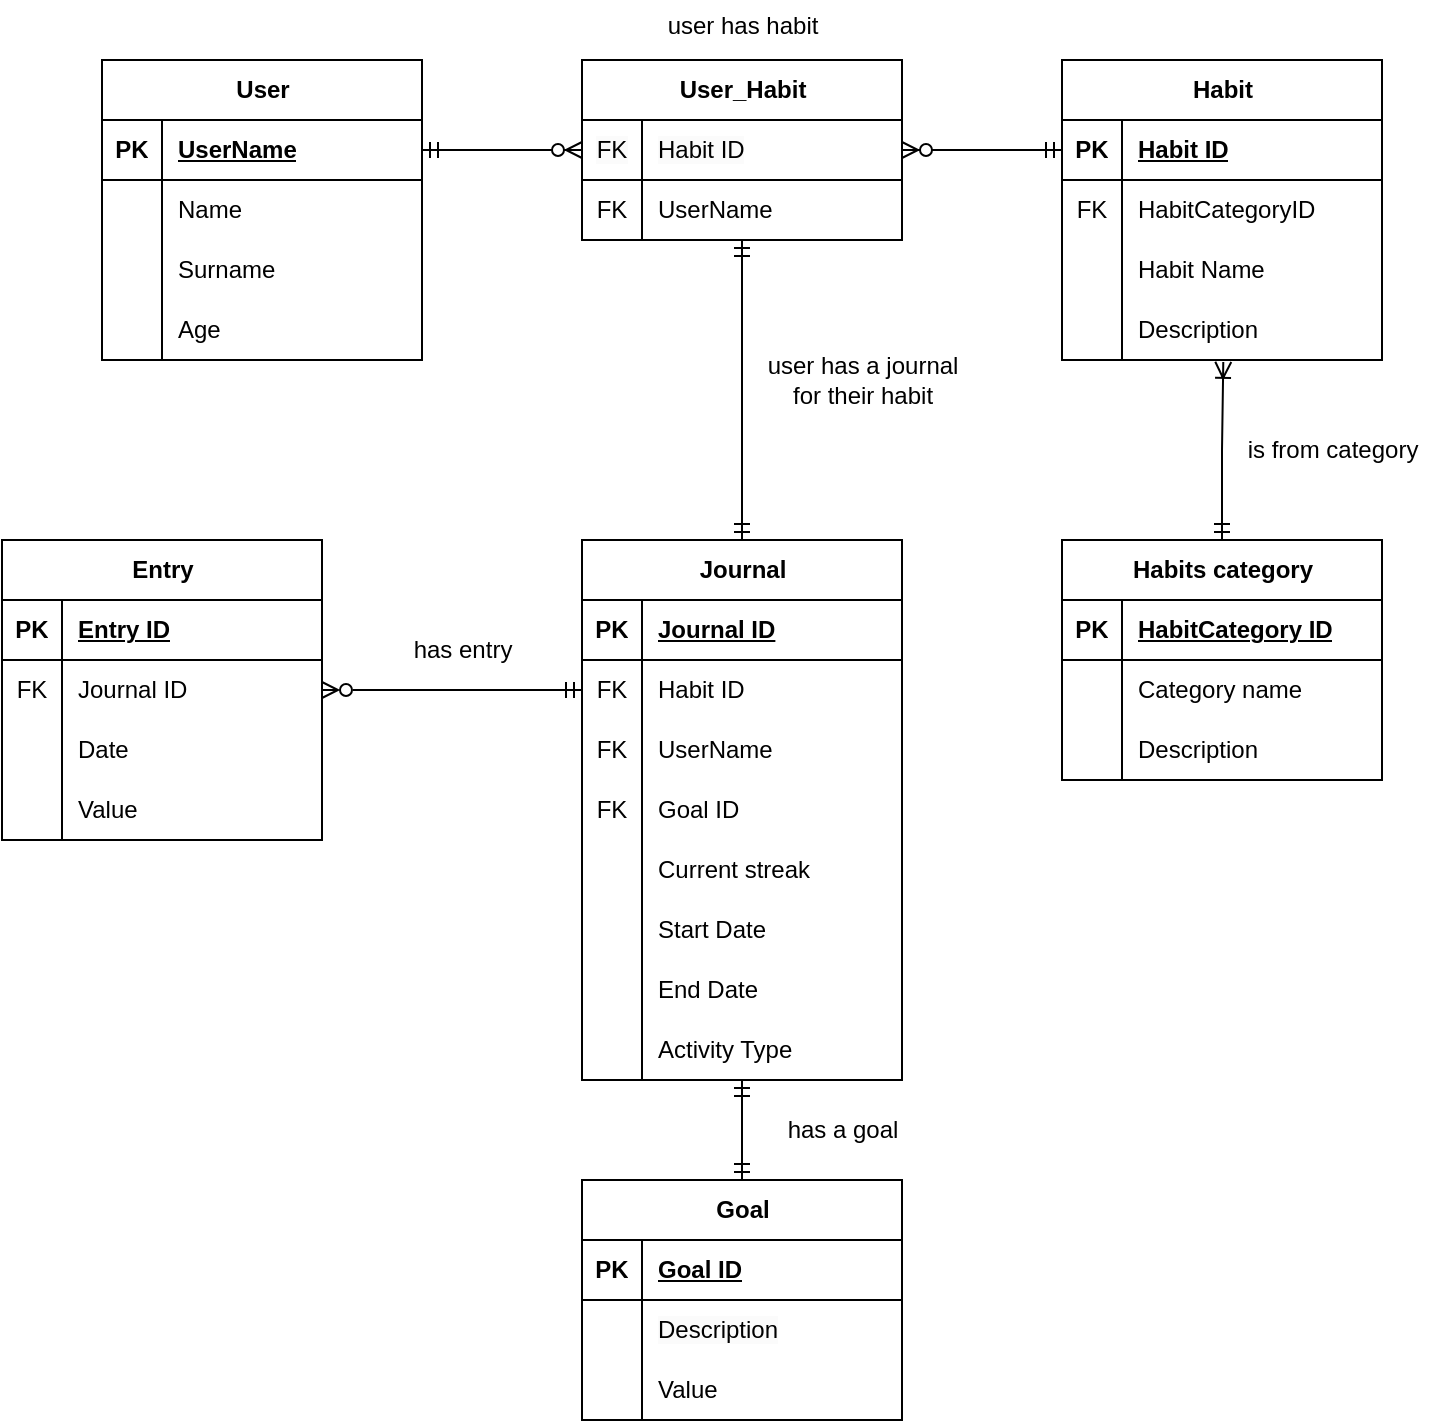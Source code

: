 <mxfile version="24.7.8">
  <diagram id="R2lEEEUBdFMjLlhIrx00" name="Page-1">
    <mxGraphModel dx="1434" dy="838" grid="1" gridSize="10" guides="1" tooltips="1" connect="1" arrows="1" fold="1" page="1" pageScale="1" pageWidth="850" pageHeight="1100" math="0" shadow="0" extFonts="Permanent Marker^https://fonts.googleapis.com/css?family=Permanent+Marker">
      <root>
        <mxCell id="0" />
        <mxCell id="1" parent="0" />
        <mxCell id="jjVzu7ljQIw7MIS0LmuI-54" value="User" style="shape=table;startSize=30;container=1;collapsible=1;childLayout=tableLayout;fixedRows=1;rowLines=0;fontStyle=1;align=center;resizeLast=1;html=1;labelBackgroundColor=none;" parent="1" vertex="1">
          <mxGeometry x="160" y="40" width="160" height="150" as="geometry" />
        </mxCell>
        <mxCell id="jjVzu7ljQIw7MIS0LmuI-55" value="" style="shape=tableRow;horizontal=0;startSize=0;swimlaneHead=0;swimlaneBody=0;fillColor=none;collapsible=0;dropTarget=0;points=[[0,0.5],[1,0.5]];portConstraint=eastwest;top=0;left=0;right=0;bottom=1;labelBackgroundColor=none;" parent="jjVzu7ljQIw7MIS0LmuI-54" vertex="1">
          <mxGeometry y="30" width="160" height="30" as="geometry" />
        </mxCell>
        <mxCell id="jjVzu7ljQIw7MIS0LmuI-56" value="PK" style="shape=partialRectangle;connectable=0;fillColor=none;top=0;left=0;bottom=0;right=0;fontStyle=1;overflow=hidden;whiteSpace=wrap;html=1;labelBackgroundColor=none;" parent="jjVzu7ljQIw7MIS0LmuI-55" vertex="1">
          <mxGeometry width="30" height="30" as="geometry">
            <mxRectangle width="30" height="30" as="alternateBounds" />
          </mxGeometry>
        </mxCell>
        <mxCell id="jjVzu7ljQIw7MIS0LmuI-57" value="UserName" style="shape=partialRectangle;connectable=0;fillColor=none;top=0;left=0;bottom=0;right=0;align=left;spacingLeft=6;fontStyle=5;overflow=hidden;whiteSpace=wrap;html=1;labelBackgroundColor=none;" parent="jjVzu7ljQIw7MIS0LmuI-55" vertex="1">
          <mxGeometry x="30" width="130" height="30" as="geometry">
            <mxRectangle width="130" height="30" as="alternateBounds" />
          </mxGeometry>
        </mxCell>
        <mxCell id="jjVzu7ljQIw7MIS0LmuI-58" value="" style="shape=tableRow;horizontal=0;startSize=0;swimlaneHead=0;swimlaneBody=0;fillColor=none;collapsible=0;dropTarget=0;points=[[0,0.5],[1,0.5]];portConstraint=eastwest;top=0;left=0;right=0;bottom=0;labelBackgroundColor=none;" parent="jjVzu7ljQIw7MIS0LmuI-54" vertex="1">
          <mxGeometry y="60" width="160" height="30" as="geometry" />
        </mxCell>
        <mxCell id="jjVzu7ljQIw7MIS0LmuI-59" value="" style="shape=partialRectangle;connectable=0;fillColor=none;top=0;left=0;bottom=0;right=0;editable=1;overflow=hidden;whiteSpace=wrap;html=1;labelBackgroundColor=none;" parent="jjVzu7ljQIw7MIS0LmuI-58" vertex="1">
          <mxGeometry width="30" height="30" as="geometry">
            <mxRectangle width="30" height="30" as="alternateBounds" />
          </mxGeometry>
        </mxCell>
        <mxCell id="jjVzu7ljQIw7MIS0LmuI-60" value="Name" style="shape=partialRectangle;connectable=0;fillColor=none;top=0;left=0;bottom=0;right=0;align=left;spacingLeft=6;overflow=hidden;whiteSpace=wrap;html=1;labelBackgroundColor=none;" parent="jjVzu7ljQIw7MIS0LmuI-58" vertex="1">
          <mxGeometry x="30" width="130" height="30" as="geometry">
            <mxRectangle width="130" height="30" as="alternateBounds" />
          </mxGeometry>
        </mxCell>
        <mxCell id="jjVzu7ljQIw7MIS0LmuI-61" value="" style="shape=tableRow;horizontal=0;startSize=0;swimlaneHead=0;swimlaneBody=0;fillColor=none;collapsible=0;dropTarget=0;points=[[0,0.5],[1,0.5]];portConstraint=eastwest;top=0;left=0;right=0;bottom=0;labelBackgroundColor=none;" parent="jjVzu7ljQIw7MIS0LmuI-54" vertex="1">
          <mxGeometry y="90" width="160" height="30" as="geometry" />
        </mxCell>
        <mxCell id="jjVzu7ljQIw7MIS0LmuI-62" value="" style="shape=partialRectangle;connectable=0;fillColor=none;top=0;left=0;bottom=0;right=0;editable=1;overflow=hidden;whiteSpace=wrap;html=1;labelBackgroundColor=none;" parent="jjVzu7ljQIw7MIS0LmuI-61" vertex="1">
          <mxGeometry width="30" height="30" as="geometry">
            <mxRectangle width="30" height="30" as="alternateBounds" />
          </mxGeometry>
        </mxCell>
        <mxCell id="jjVzu7ljQIw7MIS0LmuI-63" value="Surname" style="shape=partialRectangle;connectable=0;fillColor=none;top=0;left=0;bottom=0;right=0;align=left;spacingLeft=6;overflow=hidden;whiteSpace=wrap;html=1;labelBackgroundColor=none;" parent="jjVzu7ljQIw7MIS0LmuI-61" vertex="1">
          <mxGeometry x="30" width="130" height="30" as="geometry">
            <mxRectangle width="130" height="30" as="alternateBounds" />
          </mxGeometry>
        </mxCell>
        <mxCell id="jjVzu7ljQIw7MIS0LmuI-64" value="" style="shape=tableRow;horizontal=0;startSize=0;swimlaneHead=0;swimlaneBody=0;fillColor=none;collapsible=0;dropTarget=0;points=[[0,0.5],[1,0.5]];portConstraint=eastwest;top=0;left=0;right=0;bottom=0;labelBackgroundColor=none;" parent="jjVzu7ljQIw7MIS0LmuI-54" vertex="1">
          <mxGeometry y="120" width="160" height="30" as="geometry" />
        </mxCell>
        <mxCell id="jjVzu7ljQIw7MIS0LmuI-65" value="" style="shape=partialRectangle;connectable=0;fillColor=none;top=0;left=0;bottom=0;right=0;editable=1;overflow=hidden;whiteSpace=wrap;html=1;labelBackgroundColor=none;" parent="jjVzu7ljQIw7MIS0LmuI-64" vertex="1">
          <mxGeometry width="30" height="30" as="geometry">
            <mxRectangle width="30" height="30" as="alternateBounds" />
          </mxGeometry>
        </mxCell>
        <mxCell id="jjVzu7ljQIw7MIS0LmuI-66" value="Age" style="shape=partialRectangle;connectable=0;fillColor=none;top=0;left=0;bottom=0;right=0;align=left;spacingLeft=6;overflow=hidden;whiteSpace=wrap;html=1;labelBackgroundColor=none;" parent="jjVzu7ljQIw7MIS0LmuI-64" vertex="1">
          <mxGeometry x="30" width="130" height="30" as="geometry">
            <mxRectangle width="130" height="30" as="alternateBounds" />
          </mxGeometry>
        </mxCell>
        <mxCell id="jjVzu7ljQIw7MIS0LmuI-103" value="Habit" style="shape=table;startSize=30;container=1;collapsible=1;childLayout=tableLayout;fixedRows=1;rowLines=0;fontStyle=1;align=center;resizeLast=1;html=1;labelBackgroundColor=none;" parent="1" vertex="1">
          <mxGeometry x="640" y="40" width="160" height="150" as="geometry" />
        </mxCell>
        <mxCell id="jjVzu7ljQIw7MIS0LmuI-104" value="" style="shape=tableRow;horizontal=0;startSize=0;swimlaneHead=0;swimlaneBody=0;fillColor=none;collapsible=0;dropTarget=0;points=[[0,0.5],[1,0.5]];portConstraint=eastwest;top=0;left=0;right=0;bottom=1;labelBackgroundColor=none;" parent="jjVzu7ljQIw7MIS0LmuI-103" vertex="1">
          <mxGeometry y="30" width="160" height="30" as="geometry" />
        </mxCell>
        <mxCell id="jjVzu7ljQIw7MIS0LmuI-105" value="PK" style="shape=partialRectangle;connectable=0;fillColor=none;top=0;left=0;bottom=0;right=0;fontStyle=1;overflow=hidden;whiteSpace=wrap;html=1;labelBackgroundColor=none;" parent="jjVzu7ljQIw7MIS0LmuI-104" vertex="1">
          <mxGeometry width="30" height="30" as="geometry">
            <mxRectangle width="30" height="30" as="alternateBounds" />
          </mxGeometry>
        </mxCell>
        <mxCell id="jjVzu7ljQIw7MIS0LmuI-106" value="Habit ID" style="shape=partialRectangle;connectable=0;fillColor=none;top=0;left=0;bottom=0;right=0;align=left;spacingLeft=6;fontStyle=5;overflow=hidden;whiteSpace=wrap;html=1;labelBackgroundColor=none;" parent="jjVzu7ljQIw7MIS0LmuI-104" vertex="1">
          <mxGeometry x="30" width="130" height="30" as="geometry">
            <mxRectangle width="130" height="30" as="alternateBounds" />
          </mxGeometry>
        </mxCell>
        <mxCell id="jjVzu7ljQIw7MIS0LmuI-107" value="" style="shape=tableRow;horizontal=0;startSize=0;swimlaneHead=0;swimlaneBody=0;fillColor=none;collapsible=0;dropTarget=0;points=[[0,0.5],[1,0.5]];portConstraint=eastwest;top=0;left=0;right=0;bottom=0;labelBackgroundColor=none;" parent="jjVzu7ljQIw7MIS0LmuI-103" vertex="1">
          <mxGeometry y="60" width="160" height="30" as="geometry" />
        </mxCell>
        <mxCell id="jjVzu7ljQIw7MIS0LmuI-108" value="&lt;span&gt;FK&lt;/span&gt;" style="shape=partialRectangle;connectable=0;fillColor=none;top=0;left=0;bottom=0;right=0;editable=1;overflow=hidden;whiteSpace=wrap;html=1;fontStyle=0;labelBackgroundColor=none;" parent="jjVzu7ljQIw7MIS0LmuI-107" vertex="1">
          <mxGeometry width="30" height="30" as="geometry">
            <mxRectangle width="30" height="30" as="alternateBounds" />
          </mxGeometry>
        </mxCell>
        <mxCell id="jjVzu7ljQIw7MIS0LmuI-109" value="HabitCategoryID" style="shape=partialRectangle;connectable=0;fillColor=none;top=0;left=0;bottom=0;right=0;align=left;spacingLeft=6;overflow=hidden;whiteSpace=wrap;html=1;labelBackgroundColor=none;" parent="jjVzu7ljQIw7MIS0LmuI-107" vertex="1">
          <mxGeometry x="30" width="130" height="30" as="geometry">
            <mxRectangle width="130" height="30" as="alternateBounds" />
          </mxGeometry>
        </mxCell>
        <mxCell id="jjVzu7ljQIw7MIS0LmuI-138" style="shape=tableRow;horizontal=0;startSize=0;swimlaneHead=0;swimlaneBody=0;fillColor=none;collapsible=0;dropTarget=0;points=[[0,0.5],[1,0.5]];portConstraint=eastwest;top=0;left=0;right=0;bottom=0;labelBackgroundColor=none;" parent="jjVzu7ljQIw7MIS0LmuI-103" vertex="1">
          <mxGeometry y="90" width="160" height="30" as="geometry" />
        </mxCell>
        <mxCell id="jjVzu7ljQIw7MIS0LmuI-139" style="shape=partialRectangle;connectable=0;fillColor=none;top=0;left=0;bottom=0;right=0;editable=1;overflow=hidden;whiteSpace=wrap;html=1;labelBackgroundColor=none;" parent="jjVzu7ljQIw7MIS0LmuI-138" vertex="1">
          <mxGeometry width="30" height="30" as="geometry">
            <mxRectangle width="30" height="30" as="alternateBounds" />
          </mxGeometry>
        </mxCell>
        <mxCell id="jjVzu7ljQIw7MIS0LmuI-140" value="Habit Name" style="shape=partialRectangle;connectable=0;fillColor=none;top=0;left=0;bottom=0;right=0;align=left;spacingLeft=6;overflow=hidden;whiteSpace=wrap;html=1;labelBackgroundColor=none;" parent="jjVzu7ljQIw7MIS0LmuI-138" vertex="1">
          <mxGeometry x="30" width="130" height="30" as="geometry">
            <mxRectangle width="130" height="30" as="alternateBounds" />
          </mxGeometry>
        </mxCell>
        <mxCell id="EVGr9FsqQ3v3uwnxEpSG-12" style="shape=tableRow;horizontal=0;startSize=0;swimlaneHead=0;swimlaneBody=0;fillColor=none;collapsible=0;dropTarget=0;points=[[0,0.5],[1,0.5]];portConstraint=eastwest;top=0;left=0;right=0;bottom=0;labelBackgroundColor=none;" parent="jjVzu7ljQIw7MIS0LmuI-103" vertex="1">
          <mxGeometry y="120" width="160" height="30" as="geometry" />
        </mxCell>
        <mxCell id="EVGr9FsqQ3v3uwnxEpSG-13" style="shape=partialRectangle;connectable=0;fillColor=none;top=0;left=0;bottom=0;right=0;editable=1;overflow=hidden;whiteSpace=wrap;html=1;labelBackgroundColor=none;" parent="EVGr9FsqQ3v3uwnxEpSG-12" vertex="1">
          <mxGeometry width="30" height="30" as="geometry">
            <mxRectangle width="30" height="30" as="alternateBounds" />
          </mxGeometry>
        </mxCell>
        <mxCell id="EVGr9FsqQ3v3uwnxEpSG-14" value="Description" style="shape=partialRectangle;connectable=0;fillColor=none;top=0;left=0;bottom=0;right=0;align=left;spacingLeft=6;overflow=hidden;whiteSpace=wrap;html=1;labelBackgroundColor=none;" parent="EVGr9FsqQ3v3uwnxEpSG-12" vertex="1">
          <mxGeometry x="30" width="130" height="30" as="geometry">
            <mxRectangle width="130" height="30" as="alternateBounds" />
          </mxGeometry>
        </mxCell>
        <mxCell id="jjVzu7ljQIw7MIS0LmuI-116" value="Habits category" style="shape=table;startSize=30;container=1;collapsible=1;childLayout=tableLayout;fixedRows=1;rowLines=0;fontStyle=1;align=center;resizeLast=1;html=1;labelBackgroundColor=none;" parent="1" vertex="1">
          <mxGeometry x="640" y="280" width="160" height="120" as="geometry" />
        </mxCell>
        <mxCell id="jjVzu7ljQIw7MIS0LmuI-117" value="" style="shape=tableRow;horizontal=0;startSize=0;swimlaneHead=0;swimlaneBody=0;fillColor=none;collapsible=0;dropTarget=0;points=[[0,0.5],[1,0.5]];portConstraint=eastwest;top=0;left=0;right=0;bottom=1;labelBackgroundColor=none;" parent="jjVzu7ljQIw7MIS0LmuI-116" vertex="1">
          <mxGeometry y="30" width="160" height="30" as="geometry" />
        </mxCell>
        <mxCell id="jjVzu7ljQIw7MIS0LmuI-118" value="PK" style="shape=partialRectangle;connectable=0;fillColor=none;top=0;left=0;bottom=0;right=0;fontStyle=1;overflow=hidden;whiteSpace=wrap;html=1;labelBackgroundColor=none;" parent="jjVzu7ljQIw7MIS0LmuI-117" vertex="1">
          <mxGeometry width="30" height="30" as="geometry">
            <mxRectangle width="30" height="30" as="alternateBounds" />
          </mxGeometry>
        </mxCell>
        <mxCell id="jjVzu7ljQIw7MIS0LmuI-119" value="HabitCategory ID" style="shape=partialRectangle;connectable=0;fillColor=none;top=0;left=0;bottom=0;right=0;align=left;spacingLeft=6;fontStyle=5;overflow=hidden;whiteSpace=wrap;html=1;labelBackgroundColor=none;" parent="jjVzu7ljQIw7MIS0LmuI-117" vertex="1">
          <mxGeometry x="30" width="130" height="30" as="geometry">
            <mxRectangle width="130" height="30" as="alternateBounds" />
          </mxGeometry>
        </mxCell>
        <mxCell id="jjVzu7ljQIw7MIS0LmuI-120" value="" style="shape=tableRow;horizontal=0;startSize=0;swimlaneHead=0;swimlaneBody=0;fillColor=none;collapsible=0;dropTarget=0;points=[[0,0.5],[1,0.5]];portConstraint=eastwest;top=0;left=0;right=0;bottom=0;labelBackgroundColor=none;" parent="jjVzu7ljQIw7MIS0LmuI-116" vertex="1">
          <mxGeometry y="60" width="160" height="30" as="geometry" />
        </mxCell>
        <mxCell id="jjVzu7ljQIw7MIS0LmuI-121" value="" style="shape=partialRectangle;connectable=0;fillColor=none;top=0;left=0;bottom=0;right=0;editable=1;overflow=hidden;whiteSpace=wrap;html=1;labelBackgroundColor=none;" parent="jjVzu7ljQIw7MIS0LmuI-120" vertex="1">
          <mxGeometry width="30" height="30" as="geometry">
            <mxRectangle width="30" height="30" as="alternateBounds" />
          </mxGeometry>
        </mxCell>
        <mxCell id="jjVzu7ljQIw7MIS0LmuI-122" value="Category name" style="shape=partialRectangle;connectable=0;fillColor=none;top=0;left=0;bottom=0;right=0;align=left;spacingLeft=6;overflow=hidden;whiteSpace=wrap;html=1;labelBackgroundColor=none;" parent="jjVzu7ljQIw7MIS0LmuI-120" vertex="1">
          <mxGeometry x="30" width="130" height="30" as="geometry">
            <mxRectangle width="130" height="30" as="alternateBounds" />
          </mxGeometry>
        </mxCell>
        <mxCell id="EVGr9FsqQ3v3uwnxEpSG-9" style="shape=tableRow;horizontal=0;startSize=0;swimlaneHead=0;swimlaneBody=0;fillColor=none;collapsible=0;dropTarget=0;points=[[0,0.5],[1,0.5]];portConstraint=eastwest;top=0;left=0;right=0;bottom=0;labelBackgroundColor=none;" parent="jjVzu7ljQIw7MIS0LmuI-116" vertex="1">
          <mxGeometry y="90" width="160" height="30" as="geometry" />
        </mxCell>
        <mxCell id="EVGr9FsqQ3v3uwnxEpSG-10" style="shape=partialRectangle;connectable=0;fillColor=none;top=0;left=0;bottom=0;right=0;editable=1;overflow=hidden;whiteSpace=wrap;html=1;labelBackgroundColor=none;" parent="EVGr9FsqQ3v3uwnxEpSG-9" vertex="1">
          <mxGeometry width="30" height="30" as="geometry">
            <mxRectangle width="30" height="30" as="alternateBounds" />
          </mxGeometry>
        </mxCell>
        <mxCell id="EVGr9FsqQ3v3uwnxEpSG-11" value="Description" style="shape=partialRectangle;connectable=0;fillColor=none;top=0;left=0;bottom=0;right=0;align=left;spacingLeft=6;overflow=hidden;whiteSpace=wrap;html=1;labelBackgroundColor=none;" parent="EVGr9FsqQ3v3uwnxEpSG-9" vertex="1">
          <mxGeometry x="30" width="130" height="30" as="geometry">
            <mxRectangle width="130" height="30" as="alternateBounds" />
          </mxGeometry>
        </mxCell>
        <mxCell id="jjVzu7ljQIw7MIS0LmuI-171" value="" style="edgeStyle=entityRelationEdgeStyle;fontSize=12;html=1;endArrow=ERzeroToMany;startArrow=ERmandOne;rounded=0;exitX=1;exitY=0.5;exitDx=0;exitDy=0;entryX=0;entryY=0.5;entryDx=0;entryDy=0;labelBackgroundColor=none;fontColor=default;" parent="1" source="jjVzu7ljQIw7MIS0LmuI-55" edge="1">
          <mxGeometry width="100" height="100" relative="1" as="geometry">
            <mxPoint x="320" y="180" as="sourcePoint" />
            <mxPoint x="400" y="85" as="targetPoint" />
            <Array as="points">
              <mxPoint x="350" y="80" />
              <mxPoint x="400" y="80" />
            </Array>
          </mxGeometry>
        </mxCell>
        <mxCell id="jjVzu7ljQIw7MIS0LmuI-172" value="" style="edgeStyle=entityRelationEdgeStyle;fontSize=12;html=1;endArrow=ERzeroToMany;startArrow=ERmandOne;rounded=0;entryX=1;entryY=0.5;entryDx=0;entryDy=0;exitX=0;exitY=0.5;exitDx=0;exitDy=0;labelBackgroundColor=none;fontColor=default;" parent="1" source="jjVzu7ljQIw7MIS0LmuI-104" target="jjVzu7ljQIw7MIS0LmuI-187" edge="1">
          <mxGeometry width="100" height="100" relative="1" as="geometry">
            <mxPoint x="610" y="140" as="sourcePoint" />
            <mxPoint x="600" y="240" as="targetPoint" />
            <Array as="points">
              <mxPoint x="380" y="85" />
              <mxPoint x="360" y="195" />
              <mxPoint x="570" y="100" />
              <mxPoint x="580" y="90" />
              <mxPoint x="490" y="180" />
              <mxPoint x="530" y="-15" />
              <mxPoint x="600" y="200" />
              <mxPoint x="440" y="75" />
              <mxPoint x="450" y="160" />
              <mxPoint x="410" y="195" />
            </Array>
          </mxGeometry>
        </mxCell>
        <mxCell id="jjVzu7ljQIw7MIS0LmuI-186" value="User_Habit" style="shape=table;startSize=30;container=1;collapsible=1;childLayout=tableLayout;fixedRows=1;rowLines=0;fontStyle=1;align=center;resizeLast=1;html=1;labelBackgroundColor=none;" parent="1" vertex="1">
          <mxGeometry x="400" y="40" width="160" height="90" as="geometry" />
        </mxCell>
        <mxCell id="jjVzu7ljQIw7MIS0LmuI-187" value="" style="shape=tableRow;horizontal=0;startSize=0;swimlaneHead=0;swimlaneBody=0;fillColor=none;collapsible=0;dropTarget=0;points=[[0,0.5],[1,0.5]];portConstraint=eastwest;top=0;left=0;right=0;bottom=1;labelBackgroundColor=none;" parent="jjVzu7ljQIw7MIS0LmuI-186" vertex="1">
          <mxGeometry y="30" width="160" height="30" as="geometry" />
        </mxCell>
        <mxCell id="jjVzu7ljQIw7MIS0LmuI-188" value="&lt;span style=&quot;color: rgb(0, 0, 0); font-family: Helvetica; font-size: 12px; font-style: normal; font-variant-ligatures: normal; font-variant-caps: normal; font-weight: 400; letter-spacing: normal; orphans: 2; text-align: center; text-indent: 0px; text-transform: none; widows: 2; word-spacing: 0px; -webkit-text-stroke-width: 0px; white-space: normal; background-color: rgb(251, 251, 251); text-decoration-thickness: initial; text-decoration-style: initial; text-decoration-color: initial; display: inline !important; float: none;&quot;&gt;FK&lt;/span&gt;" style="shape=partialRectangle;connectable=0;fillColor=none;top=0;left=0;bottom=0;right=0;fontStyle=1;overflow=hidden;whiteSpace=wrap;html=1;labelBackgroundColor=none;" parent="jjVzu7ljQIw7MIS0LmuI-187" vertex="1">
          <mxGeometry width="30" height="30" as="geometry">
            <mxRectangle width="30" height="30" as="alternateBounds" />
          </mxGeometry>
        </mxCell>
        <mxCell id="jjVzu7ljQIw7MIS0LmuI-189" value="&lt;span style=&quot;color: rgb(0, 0, 0); font-family: Helvetica; font-size: 12px; font-variant-ligatures: normal; font-variant-caps: normal; letter-spacing: normal; orphans: 2; text-align: left; text-indent: 0px; text-transform: none; widows: 2; word-spacing: 0px; -webkit-text-stroke-width: 0px; white-space: normal; background-color: rgb(251, 251, 251); float: none; display: inline !important;&quot;&gt;Habit ID&lt;/span&gt;" style="shape=partialRectangle;connectable=0;fillColor=none;top=0;left=0;bottom=0;right=0;align=left;spacingLeft=6;fontStyle=0;overflow=hidden;whiteSpace=wrap;html=1;labelBackgroundColor=none;" parent="jjVzu7ljQIw7MIS0LmuI-187" vertex="1">
          <mxGeometry x="30" width="130" height="30" as="geometry">
            <mxRectangle width="130" height="30" as="alternateBounds" />
          </mxGeometry>
        </mxCell>
        <mxCell id="jjVzu7ljQIw7MIS0LmuI-190" value="" style="shape=tableRow;horizontal=0;startSize=0;swimlaneHead=0;swimlaneBody=0;fillColor=none;collapsible=0;dropTarget=0;points=[[0,0.5],[1,0.5]];portConstraint=eastwest;top=0;left=0;right=0;bottom=0;labelBackgroundColor=none;" parent="jjVzu7ljQIw7MIS0LmuI-186" vertex="1">
          <mxGeometry y="60" width="160" height="30" as="geometry" />
        </mxCell>
        <mxCell id="jjVzu7ljQIw7MIS0LmuI-191" value="FK" style="shape=partialRectangle;connectable=0;fillColor=none;top=0;left=0;bottom=0;right=0;editable=1;overflow=hidden;whiteSpace=wrap;html=1;labelBackgroundColor=none;" parent="jjVzu7ljQIw7MIS0LmuI-190" vertex="1">
          <mxGeometry width="30" height="30" as="geometry">
            <mxRectangle width="30" height="30" as="alternateBounds" />
          </mxGeometry>
        </mxCell>
        <mxCell id="jjVzu7ljQIw7MIS0LmuI-192" value="UserName" style="shape=partialRectangle;connectable=0;fillColor=none;top=0;left=0;bottom=0;right=0;align=left;spacingLeft=6;overflow=hidden;whiteSpace=wrap;html=1;labelBackgroundColor=none;" parent="jjVzu7ljQIw7MIS0LmuI-190" vertex="1">
          <mxGeometry x="30" width="130" height="30" as="geometry">
            <mxRectangle width="130" height="30" as="alternateBounds" />
          </mxGeometry>
        </mxCell>
        <mxCell id="EVGr9FsqQ3v3uwnxEpSG-4" style="edgeStyle=orthogonalEdgeStyle;rounded=0;orthogonalLoop=1;jettySize=auto;html=1;startArrow=ERmandOne;startFill=0;endArrow=ERoneToMany;endFill=0;entryX=0.504;entryY=1.032;entryDx=0;entryDy=0;entryPerimeter=0;labelBackgroundColor=none;fontColor=default;" parent="1" source="jjVzu7ljQIw7MIS0LmuI-116" target="EVGr9FsqQ3v3uwnxEpSG-12" edge="1">
          <mxGeometry relative="1" as="geometry">
            <mxPoint x="720" y="220" as="targetPoint" />
          </mxGeometry>
        </mxCell>
        <mxCell id="EVGr9FsqQ3v3uwnxEpSG-15" value="Journal" style="shape=table;startSize=30;container=1;collapsible=1;childLayout=tableLayout;fixedRows=1;rowLines=0;fontStyle=1;align=center;resizeLast=1;html=1;labelBackgroundColor=none;" parent="1" vertex="1">
          <mxGeometry x="400" y="280" width="160" height="270" as="geometry" />
        </mxCell>
        <mxCell id="EVGr9FsqQ3v3uwnxEpSG-16" value="" style="shape=tableRow;horizontal=0;startSize=0;swimlaneHead=0;swimlaneBody=0;fillColor=none;collapsible=0;dropTarget=0;points=[[0,0.5],[1,0.5]];portConstraint=eastwest;top=0;left=0;right=0;bottom=1;labelBackgroundColor=none;" parent="EVGr9FsqQ3v3uwnxEpSG-15" vertex="1">
          <mxGeometry y="30" width="160" height="30" as="geometry" />
        </mxCell>
        <mxCell id="EVGr9FsqQ3v3uwnxEpSG-17" value="PK" style="shape=partialRectangle;connectable=0;fillColor=none;top=0;left=0;bottom=0;right=0;fontStyle=1;overflow=hidden;whiteSpace=wrap;html=1;labelBackgroundColor=none;" parent="EVGr9FsqQ3v3uwnxEpSG-16" vertex="1">
          <mxGeometry width="30" height="30" as="geometry">
            <mxRectangle width="30" height="30" as="alternateBounds" />
          </mxGeometry>
        </mxCell>
        <mxCell id="EVGr9FsqQ3v3uwnxEpSG-18" value="&lt;span style=&quot;text-align: center; text-wrap: nowrap;&quot;&gt;Journal ID&lt;/span&gt;" style="shape=partialRectangle;connectable=0;fillColor=none;top=0;left=0;bottom=0;right=0;align=left;spacingLeft=6;fontStyle=5;overflow=hidden;whiteSpace=wrap;html=1;labelBackgroundColor=none;" parent="EVGr9FsqQ3v3uwnxEpSG-16" vertex="1">
          <mxGeometry x="30" width="130" height="30" as="geometry">
            <mxRectangle width="130" height="30" as="alternateBounds" />
          </mxGeometry>
        </mxCell>
        <mxCell id="EVGr9FsqQ3v3uwnxEpSG-19" value="" style="shape=tableRow;horizontal=0;startSize=0;swimlaneHead=0;swimlaneBody=0;fillColor=none;collapsible=0;dropTarget=0;points=[[0,0.5],[1,0.5]];portConstraint=eastwest;top=0;left=0;right=0;bottom=0;labelBackgroundColor=none;" parent="EVGr9FsqQ3v3uwnxEpSG-15" vertex="1">
          <mxGeometry y="60" width="160" height="30" as="geometry" />
        </mxCell>
        <mxCell id="EVGr9FsqQ3v3uwnxEpSG-20" value="FK" style="shape=partialRectangle;connectable=0;fillColor=none;top=0;left=0;bottom=0;right=0;editable=1;overflow=hidden;whiteSpace=wrap;html=1;labelBackgroundColor=none;" parent="EVGr9FsqQ3v3uwnxEpSG-19" vertex="1">
          <mxGeometry width="30" height="30" as="geometry">
            <mxRectangle width="30" height="30" as="alternateBounds" />
          </mxGeometry>
        </mxCell>
        <mxCell id="EVGr9FsqQ3v3uwnxEpSG-21" value="Habit ID" style="shape=partialRectangle;connectable=0;fillColor=none;top=0;left=0;bottom=0;right=0;align=left;spacingLeft=6;overflow=hidden;whiteSpace=wrap;html=1;labelBackgroundColor=none;" parent="EVGr9FsqQ3v3uwnxEpSG-19" vertex="1">
          <mxGeometry x="30" width="130" height="30" as="geometry">
            <mxRectangle width="130" height="30" as="alternateBounds" />
          </mxGeometry>
        </mxCell>
        <mxCell id="EVGr9FsqQ3v3uwnxEpSG-22" value="" style="shape=tableRow;horizontal=0;startSize=0;swimlaneHead=0;swimlaneBody=0;fillColor=none;collapsible=0;dropTarget=0;points=[[0,0.5],[1,0.5]];portConstraint=eastwest;top=0;left=0;right=0;bottom=0;labelBackgroundColor=none;" parent="EVGr9FsqQ3v3uwnxEpSG-15" vertex="1">
          <mxGeometry y="90" width="160" height="30" as="geometry" />
        </mxCell>
        <mxCell id="EVGr9FsqQ3v3uwnxEpSG-23" value="FK" style="shape=partialRectangle;connectable=0;fillColor=none;top=0;left=0;bottom=0;right=0;editable=1;overflow=hidden;whiteSpace=wrap;html=1;labelBackgroundColor=none;" parent="EVGr9FsqQ3v3uwnxEpSG-22" vertex="1">
          <mxGeometry width="30" height="30" as="geometry">
            <mxRectangle width="30" height="30" as="alternateBounds" />
          </mxGeometry>
        </mxCell>
        <mxCell id="EVGr9FsqQ3v3uwnxEpSG-24" value="UserName" style="shape=partialRectangle;connectable=0;fillColor=none;top=0;left=0;bottom=0;right=0;align=left;spacingLeft=6;overflow=hidden;whiteSpace=wrap;html=1;labelBackgroundColor=none;" parent="EVGr9FsqQ3v3uwnxEpSG-22" vertex="1">
          <mxGeometry x="30" width="130" height="30" as="geometry">
            <mxRectangle width="130" height="30" as="alternateBounds" />
          </mxGeometry>
        </mxCell>
        <mxCell id="EVGr9FsqQ3v3uwnxEpSG-25" value="" style="shape=tableRow;horizontal=0;startSize=0;swimlaneHead=0;swimlaneBody=0;fillColor=none;collapsible=0;dropTarget=0;points=[[0,0.5],[1,0.5]];portConstraint=eastwest;top=0;left=0;right=0;bottom=0;labelBackgroundColor=none;" parent="EVGr9FsqQ3v3uwnxEpSG-15" vertex="1">
          <mxGeometry y="120" width="160" height="30" as="geometry" />
        </mxCell>
        <mxCell id="EVGr9FsqQ3v3uwnxEpSG-26" value="FK" style="shape=partialRectangle;connectable=0;fillColor=none;top=0;left=0;bottom=0;right=0;editable=1;overflow=hidden;whiteSpace=wrap;html=1;labelBackgroundColor=none;" parent="EVGr9FsqQ3v3uwnxEpSG-25" vertex="1">
          <mxGeometry width="30" height="30" as="geometry">
            <mxRectangle width="30" height="30" as="alternateBounds" />
          </mxGeometry>
        </mxCell>
        <mxCell id="EVGr9FsqQ3v3uwnxEpSG-27" value="Goal ID" style="shape=partialRectangle;connectable=0;fillColor=none;top=0;left=0;bottom=0;right=0;align=left;spacingLeft=6;overflow=hidden;whiteSpace=wrap;html=1;labelBackgroundColor=none;" parent="EVGr9FsqQ3v3uwnxEpSG-25" vertex="1">
          <mxGeometry x="30" width="130" height="30" as="geometry">
            <mxRectangle width="130" height="30" as="alternateBounds" />
          </mxGeometry>
        </mxCell>
        <mxCell id="EVGr9FsqQ3v3uwnxEpSG-29" style="shape=tableRow;horizontal=0;startSize=0;swimlaneHead=0;swimlaneBody=0;fillColor=none;collapsible=0;dropTarget=0;points=[[0,0.5],[1,0.5]];portConstraint=eastwest;top=0;left=0;right=0;bottom=0;labelBackgroundColor=none;" parent="EVGr9FsqQ3v3uwnxEpSG-15" vertex="1">
          <mxGeometry y="150" width="160" height="30" as="geometry" />
        </mxCell>
        <mxCell id="EVGr9FsqQ3v3uwnxEpSG-30" style="shape=partialRectangle;connectable=0;fillColor=none;top=0;left=0;bottom=0;right=0;editable=1;overflow=hidden;whiteSpace=wrap;html=1;labelBackgroundColor=none;" parent="EVGr9FsqQ3v3uwnxEpSG-29" vertex="1">
          <mxGeometry width="30" height="30" as="geometry">
            <mxRectangle width="30" height="30" as="alternateBounds" />
          </mxGeometry>
        </mxCell>
        <mxCell id="EVGr9FsqQ3v3uwnxEpSG-31" value="Current streak" style="shape=partialRectangle;connectable=0;fillColor=none;top=0;left=0;bottom=0;right=0;align=left;spacingLeft=6;overflow=hidden;whiteSpace=wrap;html=1;labelBackgroundColor=none;" parent="EVGr9FsqQ3v3uwnxEpSG-29" vertex="1">
          <mxGeometry x="30" width="130" height="30" as="geometry">
            <mxRectangle width="130" height="30" as="alternateBounds" />
          </mxGeometry>
        </mxCell>
        <mxCell id="EVGr9FsqQ3v3uwnxEpSG-32" style="shape=tableRow;horizontal=0;startSize=0;swimlaneHead=0;swimlaneBody=0;fillColor=none;collapsible=0;dropTarget=0;points=[[0,0.5],[1,0.5]];portConstraint=eastwest;top=0;left=0;right=0;bottom=0;labelBackgroundColor=none;" parent="EVGr9FsqQ3v3uwnxEpSG-15" vertex="1">
          <mxGeometry y="180" width="160" height="30" as="geometry" />
        </mxCell>
        <mxCell id="EVGr9FsqQ3v3uwnxEpSG-33" style="shape=partialRectangle;connectable=0;fillColor=none;top=0;left=0;bottom=0;right=0;editable=1;overflow=hidden;whiteSpace=wrap;html=1;labelBackgroundColor=none;" parent="EVGr9FsqQ3v3uwnxEpSG-32" vertex="1">
          <mxGeometry width="30" height="30" as="geometry">
            <mxRectangle width="30" height="30" as="alternateBounds" />
          </mxGeometry>
        </mxCell>
        <mxCell id="EVGr9FsqQ3v3uwnxEpSG-34" value="Start Date" style="shape=partialRectangle;connectable=0;fillColor=none;top=0;left=0;bottom=0;right=0;align=left;spacingLeft=6;overflow=hidden;whiteSpace=wrap;html=1;labelBackgroundColor=none;" parent="EVGr9FsqQ3v3uwnxEpSG-32" vertex="1">
          <mxGeometry x="30" width="130" height="30" as="geometry">
            <mxRectangle width="130" height="30" as="alternateBounds" />
          </mxGeometry>
        </mxCell>
        <mxCell id="EVGr9FsqQ3v3uwnxEpSG-35" style="shape=tableRow;horizontal=0;startSize=0;swimlaneHead=0;swimlaneBody=0;fillColor=none;collapsible=0;dropTarget=0;points=[[0,0.5],[1,0.5]];portConstraint=eastwest;top=0;left=0;right=0;bottom=0;labelBackgroundColor=none;" parent="EVGr9FsqQ3v3uwnxEpSG-15" vertex="1">
          <mxGeometry y="210" width="160" height="30" as="geometry" />
        </mxCell>
        <mxCell id="EVGr9FsqQ3v3uwnxEpSG-36" style="shape=partialRectangle;connectable=0;fillColor=none;top=0;left=0;bottom=0;right=0;editable=1;overflow=hidden;whiteSpace=wrap;html=1;labelBackgroundColor=none;" parent="EVGr9FsqQ3v3uwnxEpSG-35" vertex="1">
          <mxGeometry width="30" height="30" as="geometry">
            <mxRectangle width="30" height="30" as="alternateBounds" />
          </mxGeometry>
        </mxCell>
        <mxCell id="EVGr9FsqQ3v3uwnxEpSG-37" value="End Date" style="shape=partialRectangle;connectable=0;fillColor=none;top=0;left=0;bottom=0;right=0;align=left;spacingLeft=6;overflow=hidden;whiteSpace=wrap;html=1;labelBackgroundColor=none;" parent="EVGr9FsqQ3v3uwnxEpSG-35" vertex="1">
          <mxGeometry x="30" width="130" height="30" as="geometry">
            <mxRectangle width="130" height="30" as="alternateBounds" />
          </mxGeometry>
        </mxCell>
        <mxCell id="EVGr9FsqQ3v3uwnxEpSG-161" style="shape=tableRow;horizontal=0;startSize=0;swimlaneHead=0;swimlaneBody=0;fillColor=none;collapsible=0;dropTarget=0;points=[[0,0.5],[1,0.5]];portConstraint=eastwest;top=0;left=0;right=0;bottom=0;labelBackgroundColor=none;" parent="EVGr9FsqQ3v3uwnxEpSG-15" vertex="1">
          <mxGeometry y="240" width="160" height="30" as="geometry" />
        </mxCell>
        <mxCell id="EVGr9FsqQ3v3uwnxEpSG-162" style="shape=partialRectangle;connectable=0;fillColor=none;top=0;left=0;bottom=0;right=0;editable=1;overflow=hidden;whiteSpace=wrap;html=1;labelBackgroundColor=none;" parent="EVGr9FsqQ3v3uwnxEpSG-161" vertex="1">
          <mxGeometry width="30" height="30" as="geometry">
            <mxRectangle width="30" height="30" as="alternateBounds" />
          </mxGeometry>
        </mxCell>
        <mxCell id="EVGr9FsqQ3v3uwnxEpSG-163" value="Activity Type" style="shape=partialRectangle;connectable=0;fillColor=none;top=0;left=0;bottom=0;right=0;align=left;spacingLeft=6;overflow=hidden;whiteSpace=wrap;html=1;labelBackgroundColor=none;" parent="EVGr9FsqQ3v3uwnxEpSG-161" vertex="1">
          <mxGeometry x="30" width="130" height="30" as="geometry">
            <mxRectangle width="130" height="30" as="alternateBounds" />
          </mxGeometry>
        </mxCell>
        <mxCell id="EVGr9FsqQ3v3uwnxEpSG-28" style="edgeStyle=orthogonalEdgeStyle;rounded=0;orthogonalLoop=1;jettySize=auto;html=1;entryX=0.5;entryY=1;entryDx=0;entryDy=0;entryPerimeter=0;endArrow=ERmandOne;endFill=0;startArrow=ERmandOne;startFill=0;labelBackgroundColor=none;fontColor=default;" parent="1" source="EVGr9FsqQ3v3uwnxEpSG-15" target="jjVzu7ljQIw7MIS0LmuI-190" edge="1">
          <mxGeometry relative="1" as="geometry" />
        </mxCell>
        <mxCell id="EVGr9FsqQ3v3uwnxEpSG-79" value="Entry" style="shape=table;startSize=30;container=1;collapsible=1;childLayout=tableLayout;fixedRows=1;rowLines=0;fontStyle=1;align=center;resizeLast=1;html=1;labelBackgroundColor=none;" parent="1" vertex="1">
          <mxGeometry x="110" y="280" width="160" height="150" as="geometry" />
        </mxCell>
        <mxCell id="EVGr9FsqQ3v3uwnxEpSG-80" value="" style="shape=tableRow;horizontal=0;startSize=0;swimlaneHead=0;swimlaneBody=0;fillColor=none;collapsible=0;dropTarget=0;points=[[0,0.5],[1,0.5]];portConstraint=eastwest;top=0;left=0;right=0;bottom=1;labelBackgroundColor=none;" parent="EVGr9FsqQ3v3uwnxEpSG-79" vertex="1">
          <mxGeometry y="30" width="160" height="30" as="geometry" />
        </mxCell>
        <mxCell id="EVGr9FsqQ3v3uwnxEpSG-81" value="PK" style="shape=partialRectangle;connectable=0;fillColor=none;top=0;left=0;bottom=0;right=0;fontStyle=1;overflow=hidden;whiteSpace=wrap;html=1;labelBackgroundColor=none;" parent="EVGr9FsqQ3v3uwnxEpSG-80" vertex="1">
          <mxGeometry width="30" height="30" as="geometry">
            <mxRectangle width="30" height="30" as="alternateBounds" />
          </mxGeometry>
        </mxCell>
        <mxCell id="EVGr9FsqQ3v3uwnxEpSG-82" value="Entry ID" style="shape=partialRectangle;connectable=0;fillColor=none;top=0;left=0;bottom=0;right=0;align=left;spacingLeft=6;fontStyle=5;overflow=hidden;whiteSpace=wrap;html=1;labelBackgroundColor=none;" parent="EVGr9FsqQ3v3uwnxEpSG-80" vertex="1">
          <mxGeometry x="30" width="130" height="30" as="geometry">
            <mxRectangle width="130" height="30" as="alternateBounds" />
          </mxGeometry>
        </mxCell>
        <mxCell id="EVGr9FsqQ3v3uwnxEpSG-83" value="" style="shape=tableRow;horizontal=0;startSize=0;swimlaneHead=0;swimlaneBody=0;fillColor=none;collapsible=0;dropTarget=0;points=[[0,0.5],[1,0.5]];portConstraint=eastwest;top=0;left=0;right=0;bottom=0;labelBackgroundColor=none;" parent="EVGr9FsqQ3v3uwnxEpSG-79" vertex="1">
          <mxGeometry y="60" width="160" height="30" as="geometry" />
        </mxCell>
        <mxCell id="EVGr9FsqQ3v3uwnxEpSG-84" value="FK" style="shape=partialRectangle;connectable=0;fillColor=none;top=0;left=0;bottom=0;right=0;editable=1;overflow=hidden;whiteSpace=wrap;html=1;labelBackgroundColor=none;" parent="EVGr9FsqQ3v3uwnxEpSG-83" vertex="1">
          <mxGeometry width="30" height="30" as="geometry">
            <mxRectangle width="30" height="30" as="alternateBounds" />
          </mxGeometry>
        </mxCell>
        <mxCell id="EVGr9FsqQ3v3uwnxEpSG-85" value="&lt;span style=&quot;text-align: center; text-wrap: nowrap;&quot;&gt;Journal ID&lt;/span&gt;" style="shape=partialRectangle;connectable=0;fillColor=none;top=0;left=0;bottom=0;right=0;align=left;spacingLeft=6;overflow=hidden;whiteSpace=wrap;html=1;labelBackgroundColor=none;" parent="EVGr9FsqQ3v3uwnxEpSG-83" vertex="1">
          <mxGeometry x="30" width="130" height="30" as="geometry">
            <mxRectangle width="130" height="30" as="alternateBounds" />
          </mxGeometry>
        </mxCell>
        <mxCell id="EVGr9FsqQ3v3uwnxEpSG-176" style="shape=tableRow;horizontal=0;startSize=0;swimlaneHead=0;swimlaneBody=0;fillColor=none;collapsible=0;dropTarget=0;points=[[0,0.5],[1,0.5]];portConstraint=eastwest;top=0;left=0;right=0;bottom=0;labelBackgroundColor=none;" parent="EVGr9FsqQ3v3uwnxEpSG-79" vertex="1">
          <mxGeometry y="90" width="160" height="30" as="geometry" />
        </mxCell>
        <mxCell id="EVGr9FsqQ3v3uwnxEpSG-177" style="shape=partialRectangle;connectable=0;fillColor=none;top=0;left=0;bottom=0;right=0;editable=1;overflow=hidden;whiteSpace=wrap;html=1;labelBackgroundColor=none;" parent="EVGr9FsqQ3v3uwnxEpSG-176" vertex="1">
          <mxGeometry width="30" height="30" as="geometry">
            <mxRectangle width="30" height="30" as="alternateBounds" />
          </mxGeometry>
        </mxCell>
        <mxCell id="EVGr9FsqQ3v3uwnxEpSG-178" value="Date" style="shape=partialRectangle;connectable=0;fillColor=none;top=0;left=0;bottom=0;right=0;align=left;spacingLeft=6;overflow=hidden;whiteSpace=wrap;html=1;labelBackgroundColor=none;" parent="EVGr9FsqQ3v3uwnxEpSG-176" vertex="1">
          <mxGeometry x="30" width="130" height="30" as="geometry">
            <mxRectangle width="130" height="30" as="alternateBounds" />
          </mxGeometry>
        </mxCell>
        <mxCell id="EVGr9FsqQ3v3uwnxEpSG-179" style="shape=tableRow;horizontal=0;startSize=0;swimlaneHead=0;swimlaneBody=0;fillColor=none;collapsible=0;dropTarget=0;points=[[0,0.5],[1,0.5]];portConstraint=eastwest;top=0;left=0;right=0;bottom=0;labelBackgroundColor=none;" parent="EVGr9FsqQ3v3uwnxEpSG-79" vertex="1">
          <mxGeometry y="120" width="160" height="30" as="geometry" />
        </mxCell>
        <mxCell id="EVGr9FsqQ3v3uwnxEpSG-180" style="shape=partialRectangle;connectable=0;fillColor=none;top=0;left=0;bottom=0;right=0;editable=1;overflow=hidden;whiteSpace=wrap;html=1;labelBackgroundColor=none;" parent="EVGr9FsqQ3v3uwnxEpSG-179" vertex="1">
          <mxGeometry width="30" height="30" as="geometry">
            <mxRectangle width="30" height="30" as="alternateBounds" />
          </mxGeometry>
        </mxCell>
        <mxCell id="EVGr9FsqQ3v3uwnxEpSG-181" value="Value" style="shape=partialRectangle;connectable=0;fillColor=none;top=0;left=0;bottom=0;right=0;align=left;spacingLeft=6;overflow=hidden;whiteSpace=wrap;html=1;labelBackgroundColor=none;" parent="EVGr9FsqQ3v3uwnxEpSG-179" vertex="1">
          <mxGeometry x="30" width="130" height="30" as="geometry">
            <mxRectangle width="130" height="30" as="alternateBounds" />
          </mxGeometry>
        </mxCell>
        <mxCell id="EVGr9FsqQ3v3uwnxEpSG-110" style="edgeStyle=orthogonalEdgeStyle;rounded=0;orthogonalLoop=1;jettySize=auto;html=1;exitX=0;exitY=0.5;exitDx=0;exitDy=0;entryX=1;entryY=0.5;entryDx=0;entryDy=0;endArrow=ERzeroToMany;endFill=0;startArrow=ERmandOne;startFill=0;labelBackgroundColor=none;fontColor=default;" parent="1" source="EVGr9FsqQ3v3uwnxEpSG-25" edge="1">
          <mxGeometry relative="1" as="geometry" />
        </mxCell>
        <mxCell id="EVGr9FsqQ3v3uwnxEpSG-138" value="Goal" style="shape=table;startSize=30;container=1;collapsible=1;childLayout=tableLayout;fixedRows=1;rowLines=0;fontStyle=1;align=center;resizeLast=1;html=1;labelBackgroundColor=none;" parent="1" vertex="1">
          <mxGeometry x="400" y="600" width="160" height="120" as="geometry" />
        </mxCell>
        <mxCell id="EVGr9FsqQ3v3uwnxEpSG-139" value="" style="shape=tableRow;horizontal=0;startSize=0;swimlaneHead=0;swimlaneBody=0;fillColor=none;collapsible=0;dropTarget=0;points=[[0,0.5],[1,0.5]];portConstraint=eastwest;top=0;left=0;right=0;bottom=1;labelBackgroundColor=none;" parent="EVGr9FsqQ3v3uwnxEpSG-138" vertex="1">
          <mxGeometry y="30" width="160" height="30" as="geometry" />
        </mxCell>
        <mxCell id="EVGr9FsqQ3v3uwnxEpSG-140" value="PK" style="shape=partialRectangle;connectable=0;fillColor=none;top=0;left=0;bottom=0;right=0;fontStyle=1;overflow=hidden;whiteSpace=wrap;html=1;labelBackgroundColor=none;" parent="EVGr9FsqQ3v3uwnxEpSG-139" vertex="1">
          <mxGeometry width="30" height="30" as="geometry">
            <mxRectangle width="30" height="30" as="alternateBounds" />
          </mxGeometry>
        </mxCell>
        <mxCell id="EVGr9FsqQ3v3uwnxEpSG-141" value="Goal ID" style="shape=partialRectangle;connectable=0;fillColor=none;top=0;left=0;bottom=0;right=0;align=left;spacingLeft=6;fontStyle=5;overflow=hidden;whiteSpace=wrap;html=1;labelBackgroundColor=none;" parent="EVGr9FsqQ3v3uwnxEpSG-139" vertex="1">
          <mxGeometry x="30" width="130" height="30" as="geometry">
            <mxRectangle width="130" height="30" as="alternateBounds" />
          </mxGeometry>
        </mxCell>
        <mxCell id="EVGr9FsqQ3v3uwnxEpSG-142" value="" style="shape=tableRow;horizontal=0;startSize=0;swimlaneHead=0;swimlaneBody=0;fillColor=none;collapsible=0;dropTarget=0;points=[[0,0.5],[1,0.5]];portConstraint=eastwest;top=0;left=0;right=0;bottom=0;labelBackgroundColor=none;" parent="EVGr9FsqQ3v3uwnxEpSG-138" vertex="1">
          <mxGeometry y="60" width="160" height="30" as="geometry" />
        </mxCell>
        <mxCell id="EVGr9FsqQ3v3uwnxEpSG-143" value="" style="shape=partialRectangle;connectable=0;fillColor=none;top=0;left=0;bottom=0;right=0;editable=1;overflow=hidden;whiteSpace=wrap;html=1;labelBackgroundColor=none;" parent="EVGr9FsqQ3v3uwnxEpSG-142" vertex="1">
          <mxGeometry width="30" height="30" as="geometry">
            <mxRectangle width="30" height="30" as="alternateBounds" />
          </mxGeometry>
        </mxCell>
        <mxCell id="EVGr9FsqQ3v3uwnxEpSG-144" value="&lt;span style=&quot;color: rgb(0, 0, 0); font-family: Helvetica; font-size: 12px; font-style: normal; font-variant-ligatures: normal; font-variant-caps: normal; font-weight: 400; letter-spacing: normal; orphans: 2; text-align: left; text-indent: 0px; text-transform: none; widows: 2; word-spacing: 0px; -webkit-text-stroke-width: 0px; white-space: normal; background-color: rgb(251, 251, 251); text-decoration-thickness: initial; text-decoration-style: initial; text-decoration-color: initial; display: inline !important; float: none;&quot;&gt;Description&lt;/span&gt;" style="shape=partialRectangle;connectable=0;fillColor=none;top=0;left=0;bottom=0;right=0;align=left;spacingLeft=6;overflow=hidden;whiteSpace=wrap;html=1;labelBackgroundColor=none;" parent="EVGr9FsqQ3v3uwnxEpSG-142" vertex="1">
          <mxGeometry x="30" width="130" height="30" as="geometry">
            <mxRectangle width="130" height="30" as="alternateBounds" />
          </mxGeometry>
        </mxCell>
        <mxCell id="EVGr9FsqQ3v3uwnxEpSG-145" value="" style="shape=tableRow;horizontal=0;startSize=0;swimlaneHead=0;swimlaneBody=0;fillColor=none;collapsible=0;dropTarget=0;points=[[0,0.5],[1,0.5]];portConstraint=eastwest;top=0;left=0;right=0;bottom=0;labelBackgroundColor=none;" parent="EVGr9FsqQ3v3uwnxEpSG-138" vertex="1">
          <mxGeometry y="90" width="160" height="30" as="geometry" />
        </mxCell>
        <mxCell id="EVGr9FsqQ3v3uwnxEpSG-146" value="" style="shape=partialRectangle;connectable=0;fillColor=none;top=0;left=0;bottom=0;right=0;editable=1;overflow=hidden;whiteSpace=wrap;html=1;labelBackgroundColor=none;" parent="EVGr9FsqQ3v3uwnxEpSG-145" vertex="1">
          <mxGeometry width="30" height="30" as="geometry">
            <mxRectangle width="30" height="30" as="alternateBounds" />
          </mxGeometry>
        </mxCell>
        <mxCell id="EVGr9FsqQ3v3uwnxEpSG-147" value="Value" style="shape=partialRectangle;connectable=0;fillColor=none;top=0;left=0;bottom=0;right=0;align=left;spacingLeft=6;overflow=hidden;whiteSpace=wrap;html=1;labelBackgroundColor=none;" parent="EVGr9FsqQ3v3uwnxEpSG-145" vertex="1">
          <mxGeometry x="30" width="130" height="30" as="geometry">
            <mxRectangle width="130" height="30" as="alternateBounds" />
          </mxGeometry>
        </mxCell>
        <mxCell id="EVGr9FsqQ3v3uwnxEpSG-160" style="edgeStyle=orthogonalEdgeStyle;rounded=0;orthogonalLoop=1;jettySize=auto;html=1;startArrow=ERmandOne;startFill=0;endArrow=ERmandOne;endFill=0;" parent="1" source="EVGr9FsqQ3v3uwnxEpSG-138" edge="1">
          <mxGeometry relative="1" as="geometry">
            <mxPoint x="480" y="550" as="targetPoint" />
          </mxGeometry>
        </mxCell>
        <mxCell id="EVGr9FsqQ3v3uwnxEpSG-182" style="edgeStyle=orthogonalEdgeStyle;rounded=0;orthogonalLoop=1;jettySize=auto;html=1;entryX=1;entryY=0.5;entryDx=0;entryDy=0;startArrow=ERmandOne;startFill=0;endArrow=ERzeroToMany;endFill=0;" parent="1" source="EVGr9FsqQ3v3uwnxEpSG-19" target="EVGr9FsqQ3v3uwnxEpSG-83" edge="1">
          <mxGeometry relative="1" as="geometry" />
        </mxCell>
        <mxCell id="EVGr9FsqQ3v3uwnxEpSG-184" value="is from category" style="text;html=1;align=center;verticalAlign=middle;resizable=0;points=[];autosize=1;strokeColor=none;fillColor=none;" parent="1" vertex="1">
          <mxGeometry x="720" y="220" width="110" height="30" as="geometry" />
        </mxCell>
        <mxCell id="EVGr9FsqQ3v3uwnxEpSG-185" value="user has habit&lt;div&gt;&lt;br&gt;&lt;/div&gt;" style="text;html=1;align=center;verticalAlign=middle;resizable=0;points=[];autosize=1;strokeColor=none;fillColor=none;" parent="1" vertex="1">
          <mxGeometry x="430" y="10" width="100" height="40" as="geometry" />
        </mxCell>
        <mxCell id="EVGr9FsqQ3v3uwnxEpSG-186" value="user has a journal&lt;div&gt;for their habit&lt;/div&gt;" style="text;html=1;align=center;verticalAlign=middle;resizable=0;points=[];autosize=1;strokeColor=none;fillColor=none;" parent="1" vertex="1">
          <mxGeometry x="480" y="180" width="120" height="40" as="geometry" />
        </mxCell>
        <mxCell id="EVGr9FsqQ3v3uwnxEpSG-187" value="has a goal" style="text;html=1;align=center;verticalAlign=middle;resizable=0;points=[];autosize=1;strokeColor=none;fillColor=none;" parent="1" vertex="1">
          <mxGeometry x="490" y="560" width="80" height="30" as="geometry" />
        </mxCell>
        <mxCell id="EVGr9FsqQ3v3uwnxEpSG-188" value="has entry" style="text;html=1;align=center;verticalAlign=middle;resizable=0;points=[];autosize=1;strokeColor=none;fillColor=none;" parent="1" vertex="1">
          <mxGeometry x="305" y="320" width="70" height="30" as="geometry" />
        </mxCell>
      </root>
    </mxGraphModel>
  </diagram>
</mxfile>

